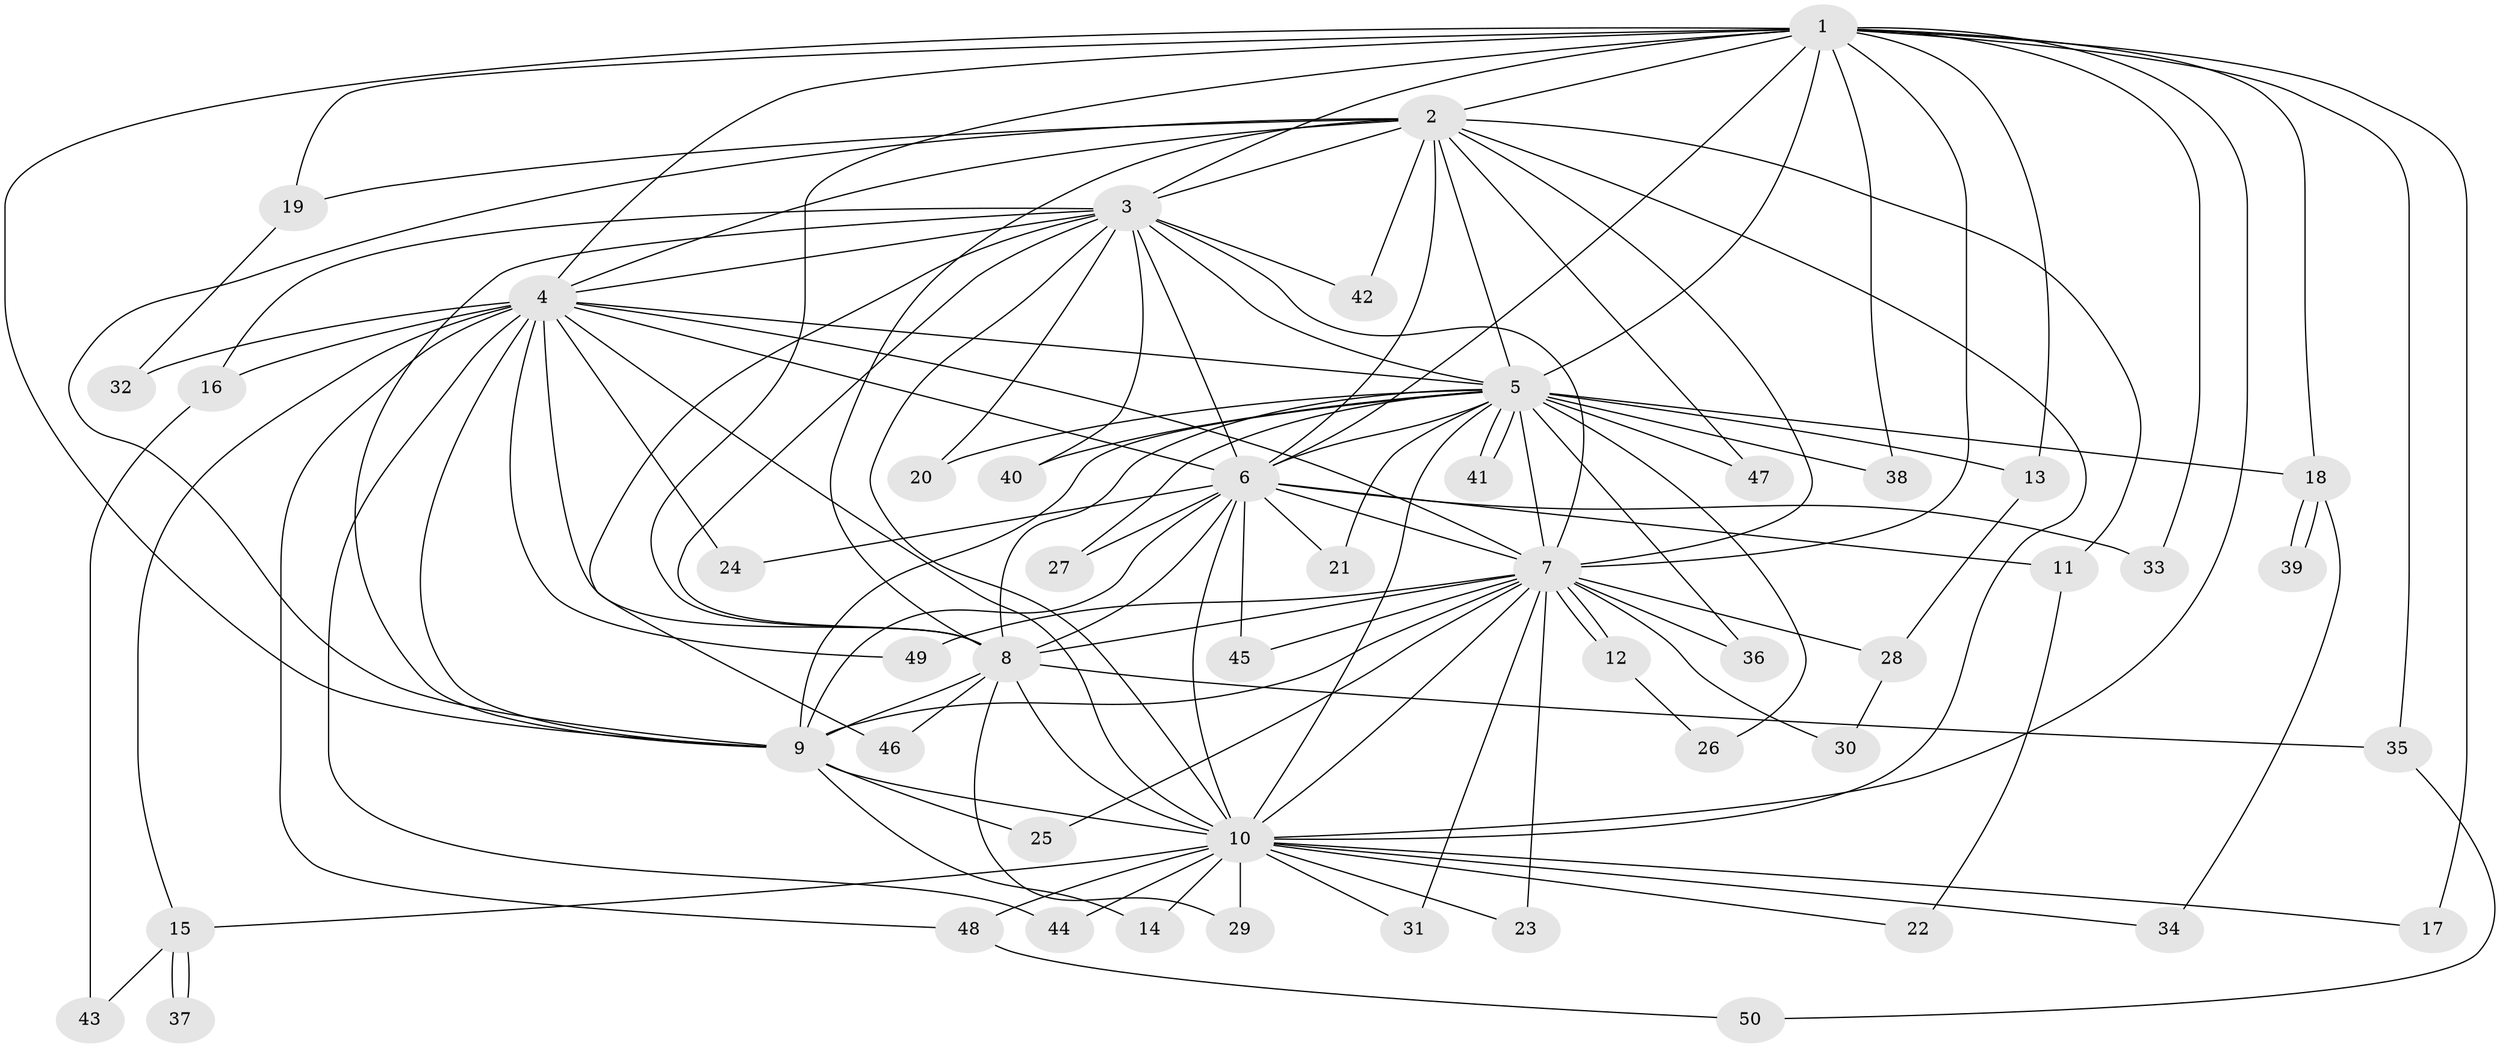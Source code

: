 // Generated by graph-tools (version 1.1) at 2025/49/03/09/25 03:49:29]
// undirected, 50 vertices, 125 edges
graph export_dot {
graph [start="1"]
  node [color=gray90,style=filled];
  1;
  2;
  3;
  4;
  5;
  6;
  7;
  8;
  9;
  10;
  11;
  12;
  13;
  14;
  15;
  16;
  17;
  18;
  19;
  20;
  21;
  22;
  23;
  24;
  25;
  26;
  27;
  28;
  29;
  30;
  31;
  32;
  33;
  34;
  35;
  36;
  37;
  38;
  39;
  40;
  41;
  42;
  43;
  44;
  45;
  46;
  47;
  48;
  49;
  50;
  1 -- 2;
  1 -- 3;
  1 -- 4;
  1 -- 5;
  1 -- 6;
  1 -- 7;
  1 -- 8;
  1 -- 9;
  1 -- 10;
  1 -- 13;
  1 -- 17;
  1 -- 18;
  1 -- 19;
  1 -- 33;
  1 -- 35;
  1 -- 38;
  2 -- 3;
  2 -- 4;
  2 -- 5;
  2 -- 6;
  2 -- 7;
  2 -- 8;
  2 -- 9;
  2 -- 10;
  2 -- 11;
  2 -- 19;
  2 -- 42;
  2 -- 47;
  3 -- 4;
  3 -- 5;
  3 -- 6;
  3 -- 7;
  3 -- 8;
  3 -- 9;
  3 -- 10;
  3 -- 16;
  3 -- 20;
  3 -- 40;
  3 -- 42;
  3 -- 46;
  4 -- 5;
  4 -- 6;
  4 -- 7;
  4 -- 8;
  4 -- 9;
  4 -- 10;
  4 -- 15;
  4 -- 16;
  4 -- 24;
  4 -- 32;
  4 -- 44;
  4 -- 48;
  4 -- 49;
  5 -- 6;
  5 -- 7;
  5 -- 8;
  5 -- 9;
  5 -- 10;
  5 -- 13;
  5 -- 18;
  5 -- 20;
  5 -- 21;
  5 -- 26;
  5 -- 27;
  5 -- 36;
  5 -- 38;
  5 -- 40;
  5 -- 41;
  5 -- 41;
  5 -- 47;
  6 -- 7;
  6 -- 8;
  6 -- 9;
  6 -- 10;
  6 -- 11;
  6 -- 21;
  6 -- 24;
  6 -- 27;
  6 -- 33;
  6 -- 45;
  7 -- 8;
  7 -- 9;
  7 -- 10;
  7 -- 12;
  7 -- 12;
  7 -- 23;
  7 -- 25;
  7 -- 28;
  7 -- 30;
  7 -- 31;
  7 -- 36;
  7 -- 45;
  7 -- 49;
  8 -- 9;
  8 -- 10;
  8 -- 29;
  8 -- 35;
  8 -- 46;
  9 -- 10;
  9 -- 14;
  9 -- 25;
  10 -- 14;
  10 -- 15;
  10 -- 17;
  10 -- 22;
  10 -- 23;
  10 -- 29;
  10 -- 31;
  10 -- 34;
  10 -- 44;
  10 -- 48;
  11 -- 22;
  12 -- 26;
  13 -- 28;
  15 -- 37;
  15 -- 37;
  15 -- 43;
  16 -- 43;
  18 -- 34;
  18 -- 39;
  18 -- 39;
  19 -- 32;
  28 -- 30;
  35 -- 50;
  48 -- 50;
}

